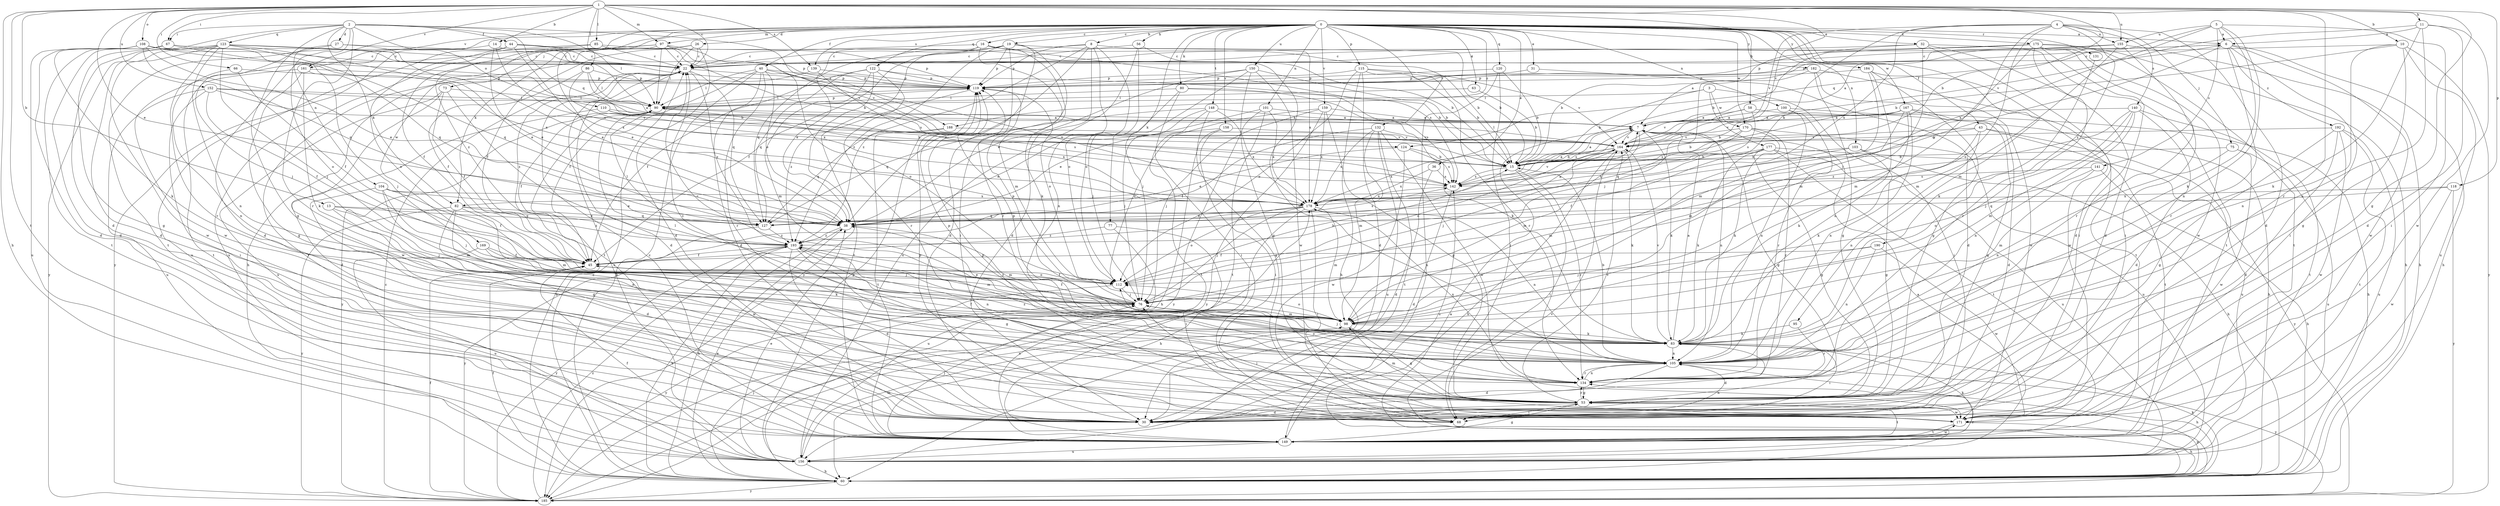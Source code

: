 strict digraph  {
0;
1;
2;
3;
4;
5;
6;
7;
8;
10;
11;
13;
14;
15;
16;
19;
22;
26;
27;
30;
31;
32;
36;
38;
40;
43;
44;
45;
53;
56;
58;
60;
63;
66;
67;
68;
73;
75;
76;
77;
80;
82;
83;
85;
86;
90;
95;
97;
98;
100;
101;
103;
104;
105;
108;
110;
112;
115;
118;
119;
120;
122;
123;
124;
127;
131;
132;
134;
139;
140;
141;
142;
148;
149;
150;
152;
155;
156;
158;
159;
161;
164;
167;
169;
170;
171;
175;
177;
178;
182;
184;
185;
188;
190;
192;
193;
0 -> 6  [label=a];
0 -> 8  [label=b];
0 -> 16  [label=c];
0 -> 19  [label=c];
0 -> 26  [label=d];
0 -> 31  [label=e];
0 -> 32  [label=e];
0 -> 36  [label=e];
0 -> 40  [label=f];
0 -> 43  [label=f];
0 -> 56  [label=h];
0 -> 63  [label=i];
0 -> 73  [label=j];
0 -> 77  [label=k];
0 -> 80  [label=k];
0 -> 82  [label=k];
0 -> 95  [label=m];
0 -> 97  [label=m];
0 -> 100  [label=n];
0 -> 101  [label=n];
0 -> 103  [label=n];
0 -> 115  [label=p];
0 -> 120  [label=q];
0 -> 122  [label=q];
0 -> 131  [label=r];
0 -> 132  [label=r];
0 -> 139  [label=s];
0 -> 148  [label=t];
0 -> 150  [label=u];
0 -> 158  [label=v];
0 -> 159  [label=v];
0 -> 161  [label=v];
0 -> 167  [label=w];
0 -> 169  [label=w];
0 -> 170  [label=w];
0 -> 175  [label=x];
0 -> 182  [label=y];
0 -> 184  [label=y];
0 -> 185  [label=y];
0 -> 188  [label=z];
1 -> 10  [label=b];
1 -> 11  [label=b];
1 -> 13  [label=b];
1 -> 14  [label=b];
1 -> 15  [label=b];
1 -> 22  [label=c];
1 -> 38  [label=e];
1 -> 53  [label=g];
1 -> 58  [label=h];
1 -> 60  [label=h];
1 -> 66  [label=i];
1 -> 67  [label=i];
1 -> 85  [label=l];
1 -> 86  [label=l];
1 -> 97  [label=m];
1 -> 108  [label=o];
1 -> 118  [label=p];
1 -> 134  [label=r];
1 -> 139  [label=s];
1 -> 149  [label=t];
1 -> 152  [label=u];
1 -> 155  [label=u];
1 -> 161  [label=v];
1 -> 164  [label=v];
2 -> 27  [label=d];
2 -> 30  [label=d];
2 -> 44  [label=f];
2 -> 53  [label=g];
2 -> 67  [label=i];
2 -> 82  [label=k];
2 -> 90  [label=l];
2 -> 104  [label=n];
2 -> 110  [label=o];
2 -> 123  [label=q];
2 -> 124  [label=q];
2 -> 134  [label=r];
2 -> 188  [label=z];
3 -> 15  [label=b];
3 -> 68  [label=i];
3 -> 90  [label=l];
3 -> 170  [label=w];
3 -> 177  [label=x];
4 -> 30  [label=d];
4 -> 75  [label=j];
4 -> 76  [label=j];
4 -> 82  [label=k];
4 -> 112  [label=o];
4 -> 140  [label=s];
4 -> 155  [label=u];
4 -> 164  [label=v];
4 -> 178  [label=x];
4 -> 190  [label=z];
5 -> 6  [label=a];
5 -> 68  [label=i];
5 -> 83  [label=k];
5 -> 105  [label=n];
5 -> 124  [label=q];
5 -> 141  [label=s];
5 -> 155  [label=u];
5 -> 178  [label=x];
6 -> 22  [label=c];
6 -> 60  [label=h];
6 -> 68  [label=i];
6 -> 119  [label=p];
6 -> 127  [label=q];
6 -> 134  [label=r];
6 -> 171  [label=w];
6 -> 192  [label=z];
7 -> 6  [label=a];
7 -> 53  [label=g];
7 -> 83  [label=k];
7 -> 98  [label=m];
7 -> 105  [label=n];
7 -> 142  [label=s];
7 -> 164  [label=v];
8 -> 15  [label=b];
8 -> 22  [label=c];
8 -> 30  [label=d];
8 -> 38  [label=e];
8 -> 105  [label=n];
8 -> 112  [label=o];
8 -> 119  [label=p];
8 -> 193  [label=z];
10 -> 15  [label=b];
10 -> 22  [label=c];
10 -> 53  [label=g];
10 -> 105  [label=n];
10 -> 156  [label=u];
10 -> 185  [label=y];
11 -> 6  [label=a];
11 -> 30  [label=d];
11 -> 83  [label=k];
11 -> 105  [label=n];
11 -> 164  [label=v];
11 -> 171  [label=w];
13 -> 38  [label=e];
13 -> 76  [label=j];
13 -> 105  [label=n];
13 -> 127  [label=q];
14 -> 22  [label=c];
14 -> 38  [label=e];
14 -> 76  [label=j];
14 -> 90  [label=l];
14 -> 142  [label=s];
15 -> 7  [label=a];
15 -> 68  [label=i];
15 -> 134  [label=r];
15 -> 142  [label=s];
16 -> 15  [label=b];
16 -> 22  [label=c];
16 -> 38  [label=e];
16 -> 83  [label=k];
16 -> 98  [label=m];
16 -> 142  [label=s];
16 -> 185  [label=y];
19 -> 22  [label=c];
19 -> 30  [label=d];
19 -> 45  [label=f];
19 -> 68  [label=i];
19 -> 119  [label=p];
19 -> 127  [label=q];
19 -> 134  [label=r];
19 -> 178  [label=x];
19 -> 193  [label=z];
22 -> 30  [label=d];
22 -> 119  [label=p];
22 -> 127  [label=q];
22 -> 149  [label=t];
22 -> 193  [label=z];
26 -> 22  [label=c];
26 -> 30  [label=d];
26 -> 45  [label=f];
26 -> 60  [label=h];
26 -> 90  [label=l];
27 -> 22  [label=c];
27 -> 38  [label=e];
27 -> 112  [label=o];
27 -> 149  [label=t];
31 -> 30  [label=d];
31 -> 119  [label=p];
32 -> 15  [label=b];
32 -> 22  [label=c];
32 -> 30  [label=d];
32 -> 68  [label=i];
32 -> 98  [label=m];
32 -> 149  [label=t];
36 -> 30  [label=d];
36 -> 142  [label=s];
36 -> 178  [label=x];
38 -> 7  [label=a];
38 -> 60  [label=h];
38 -> 98  [label=m];
38 -> 142  [label=s];
38 -> 193  [label=z];
40 -> 30  [label=d];
40 -> 38  [label=e];
40 -> 45  [label=f];
40 -> 60  [label=h];
40 -> 90  [label=l];
40 -> 112  [label=o];
40 -> 119  [label=p];
40 -> 134  [label=r];
40 -> 178  [label=x];
43 -> 83  [label=k];
43 -> 105  [label=n];
43 -> 142  [label=s];
43 -> 149  [label=t];
43 -> 156  [label=u];
43 -> 164  [label=v];
44 -> 22  [label=c];
44 -> 30  [label=d];
44 -> 112  [label=o];
44 -> 119  [label=p];
44 -> 156  [label=u];
44 -> 164  [label=v];
44 -> 178  [label=x];
45 -> 112  [label=o];
53 -> 30  [label=d];
53 -> 68  [label=i];
53 -> 98  [label=m];
53 -> 134  [label=r];
53 -> 149  [label=t];
53 -> 164  [label=v];
53 -> 171  [label=w];
56 -> 22  [label=c];
56 -> 105  [label=n];
56 -> 112  [label=o];
56 -> 156  [label=u];
58 -> 7  [label=a];
58 -> 60  [label=h];
58 -> 142  [label=s];
58 -> 164  [label=v];
60 -> 22  [label=c];
60 -> 38  [label=e];
60 -> 45  [label=f];
60 -> 53  [label=g];
60 -> 76  [label=j];
60 -> 83  [label=k];
60 -> 164  [label=v];
60 -> 185  [label=y];
63 -> 15  [label=b];
63 -> 90  [label=l];
66 -> 45  [label=f];
66 -> 105  [label=n];
66 -> 119  [label=p];
67 -> 22  [label=c];
67 -> 30  [label=d];
67 -> 53  [label=g];
67 -> 127  [label=q];
67 -> 149  [label=t];
68 -> 105  [label=n];
68 -> 119  [label=p];
73 -> 45  [label=f];
73 -> 90  [label=l];
73 -> 156  [label=u];
73 -> 171  [label=w];
73 -> 193  [label=z];
75 -> 15  [label=b];
75 -> 105  [label=n];
75 -> 156  [label=u];
75 -> 171  [label=w];
76 -> 45  [label=f];
76 -> 98  [label=m];
76 -> 119  [label=p];
76 -> 193  [label=z];
77 -> 68  [label=i];
77 -> 156  [label=u];
77 -> 193  [label=z];
80 -> 68  [label=i];
80 -> 76  [label=j];
80 -> 83  [label=k];
80 -> 90  [label=l];
80 -> 142  [label=s];
82 -> 30  [label=d];
82 -> 98  [label=m];
82 -> 127  [label=q];
82 -> 171  [label=w];
82 -> 185  [label=y];
82 -> 193  [label=z];
83 -> 7  [label=a];
83 -> 30  [label=d];
83 -> 45  [label=f];
83 -> 68  [label=i];
83 -> 76  [label=j];
83 -> 90  [label=l];
83 -> 105  [label=n];
83 -> 119  [label=p];
83 -> 164  [label=v];
85 -> 15  [label=b];
85 -> 22  [label=c];
85 -> 156  [label=u];
85 -> 193  [label=z];
86 -> 15  [label=b];
86 -> 45  [label=f];
86 -> 90  [label=l];
86 -> 119  [label=p];
86 -> 178  [label=x];
90 -> 7  [label=a];
90 -> 45  [label=f];
90 -> 60  [label=h];
90 -> 119  [label=p];
90 -> 178  [label=x];
90 -> 185  [label=y];
95 -> 83  [label=k];
95 -> 134  [label=r];
97 -> 15  [label=b];
97 -> 22  [label=c];
97 -> 38  [label=e];
97 -> 45  [label=f];
97 -> 90  [label=l];
97 -> 119  [label=p];
97 -> 164  [label=v];
97 -> 171  [label=w];
98 -> 22  [label=c];
98 -> 38  [label=e];
98 -> 53  [label=g];
98 -> 83  [label=k];
98 -> 112  [label=o];
100 -> 7  [label=a];
100 -> 60  [label=h];
100 -> 105  [label=n];
100 -> 134  [label=r];
101 -> 7  [label=a];
101 -> 38  [label=e];
101 -> 149  [label=t];
101 -> 178  [label=x];
101 -> 185  [label=y];
103 -> 15  [label=b];
103 -> 53  [label=g];
103 -> 60  [label=h];
103 -> 98  [label=m];
104 -> 38  [label=e];
104 -> 45  [label=f];
104 -> 53  [label=g];
104 -> 76  [label=j];
104 -> 98  [label=m];
104 -> 178  [label=x];
105 -> 15  [label=b];
105 -> 22  [label=c];
105 -> 30  [label=d];
105 -> 60  [label=h];
105 -> 119  [label=p];
105 -> 134  [label=r];
105 -> 185  [label=y];
105 -> 193  [label=z];
108 -> 22  [label=c];
108 -> 30  [label=d];
108 -> 38  [label=e];
108 -> 83  [label=k];
108 -> 127  [label=q];
108 -> 156  [label=u];
108 -> 164  [label=v];
108 -> 178  [label=x];
110 -> 7  [label=a];
110 -> 15  [label=b];
110 -> 30  [label=d];
110 -> 142  [label=s];
112 -> 15  [label=b];
112 -> 45  [label=f];
112 -> 76  [label=j];
112 -> 185  [label=y];
115 -> 15  [label=b];
115 -> 30  [label=d];
115 -> 60  [label=h];
115 -> 112  [label=o];
115 -> 119  [label=p];
115 -> 134  [label=r];
115 -> 164  [label=v];
118 -> 127  [label=q];
118 -> 171  [label=w];
118 -> 178  [label=x];
118 -> 185  [label=y];
119 -> 90  [label=l];
119 -> 112  [label=o];
119 -> 193  [label=z];
120 -> 15  [label=b];
120 -> 68  [label=i];
120 -> 119  [label=p];
120 -> 156  [label=u];
122 -> 15  [label=b];
122 -> 45  [label=f];
122 -> 98  [label=m];
122 -> 119  [label=p];
122 -> 127  [label=q];
122 -> 134  [label=r];
122 -> 149  [label=t];
123 -> 22  [label=c];
123 -> 30  [label=d];
123 -> 38  [label=e];
123 -> 76  [label=j];
123 -> 105  [label=n];
123 -> 119  [label=p];
123 -> 127  [label=q];
123 -> 134  [label=r];
123 -> 171  [label=w];
123 -> 185  [label=y];
124 -> 15  [label=b];
124 -> 38  [label=e];
124 -> 142  [label=s];
124 -> 171  [label=w];
127 -> 185  [label=y];
127 -> 193  [label=z];
131 -> 83  [label=k];
132 -> 45  [label=f];
132 -> 98  [label=m];
132 -> 149  [label=t];
132 -> 156  [label=u];
132 -> 164  [label=v];
132 -> 171  [label=w];
132 -> 178  [label=x];
134 -> 53  [label=g];
134 -> 105  [label=n];
134 -> 112  [label=o];
134 -> 178  [label=x];
139 -> 119  [label=p];
139 -> 142  [label=s];
139 -> 149  [label=t];
140 -> 7  [label=a];
140 -> 30  [label=d];
140 -> 76  [label=j];
140 -> 98  [label=m];
140 -> 105  [label=n];
140 -> 149  [label=t];
140 -> 193  [label=z];
141 -> 60  [label=h];
141 -> 98  [label=m];
141 -> 112  [label=o];
141 -> 142  [label=s];
142 -> 7  [label=a];
142 -> 30  [label=d];
142 -> 164  [label=v];
142 -> 178  [label=x];
148 -> 7  [label=a];
148 -> 53  [label=g];
148 -> 76  [label=j];
148 -> 127  [label=q];
148 -> 149  [label=t];
148 -> 178  [label=x];
149 -> 22  [label=c];
149 -> 53  [label=g];
149 -> 76  [label=j];
149 -> 83  [label=k];
149 -> 142  [label=s];
149 -> 156  [label=u];
149 -> 171  [label=w];
150 -> 15  [label=b];
150 -> 38  [label=e];
150 -> 53  [label=g];
150 -> 76  [label=j];
150 -> 119  [label=p];
150 -> 171  [label=w];
152 -> 7  [label=a];
152 -> 45  [label=f];
152 -> 68  [label=i];
152 -> 90  [label=l];
152 -> 156  [label=u];
152 -> 164  [label=v];
155 -> 7  [label=a];
155 -> 22  [label=c];
155 -> 60  [label=h];
155 -> 98  [label=m];
155 -> 134  [label=r];
156 -> 7  [label=a];
156 -> 22  [label=c];
156 -> 38  [label=e];
156 -> 45  [label=f];
156 -> 60  [label=h];
156 -> 98  [label=m];
156 -> 119  [label=p];
156 -> 134  [label=r];
158 -> 38  [label=e];
158 -> 60  [label=h];
158 -> 68  [label=i];
158 -> 164  [label=v];
159 -> 7  [label=a];
159 -> 53  [label=g];
159 -> 76  [label=j];
159 -> 112  [label=o];
159 -> 178  [label=x];
159 -> 185  [label=y];
161 -> 53  [label=g];
161 -> 76  [label=j];
161 -> 83  [label=k];
161 -> 119  [label=p];
161 -> 149  [label=t];
164 -> 15  [label=b];
164 -> 60  [label=h];
164 -> 76  [label=j];
164 -> 83  [label=k];
164 -> 90  [label=l];
164 -> 112  [label=o];
164 -> 178  [label=x];
167 -> 7  [label=a];
167 -> 15  [label=b];
167 -> 30  [label=d];
167 -> 53  [label=g];
167 -> 83  [label=k];
167 -> 98  [label=m];
167 -> 105  [label=n];
167 -> 164  [label=v];
169 -> 45  [label=f];
169 -> 76  [label=j];
169 -> 83  [label=k];
169 -> 156  [label=u];
170 -> 15  [label=b];
170 -> 83  [label=k];
170 -> 127  [label=q];
170 -> 134  [label=r];
170 -> 156  [label=u];
170 -> 164  [label=v];
171 -> 60  [label=h];
171 -> 76  [label=j];
171 -> 119  [label=p];
171 -> 149  [label=t];
175 -> 15  [label=b];
175 -> 22  [label=c];
175 -> 30  [label=d];
175 -> 60  [label=h];
175 -> 68  [label=i];
175 -> 98  [label=m];
175 -> 119  [label=p];
175 -> 134  [label=r];
175 -> 149  [label=t];
175 -> 171  [label=w];
177 -> 15  [label=b];
177 -> 45  [label=f];
177 -> 53  [label=g];
177 -> 83  [label=k];
177 -> 149  [label=t];
177 -> 156  [label=u];
177 -> 178  [label=x];
177 -> 185  [label=y];
178 -> 38  [label=e];
178 -> 60  [label=h];
178 -> 68  [label=i];
178 -> 76  [label=j];
178 -> 98  [label=m];
178 -> 105  [label=n];
178 -> 112  [label=o];
178 -> 127  [label=q];
182 -> 53  [label=g];
182 -> 76  [label=j];
182 -> 119  [label=p];
182 -> 149  [label=t];
182 -> 171  [label=w];
184 -> 53  [label=g];
184 -> 98  [label=m];
184 -> 105  [label=n];
184 -> 119  [label=p];
184 -> 171  [label=w];
185 -> 7  [label=a];
185 -> 22  [label=c];
185 -> 45  [label=f];
185 -> 178  [label=x];
185 -> 193  [label=z];
188 -> 127  [label=q];
188 -> 149  [label=t];
188 -> 164  [label=v];
190 -> 45  [label=f];
190 -> 76  [label=j];
190 -> 105  [label=n];
190 -> 171  [label=w];
192 -> 30  [label=d];
192 -> 53  [label=g];
192 -> 149  [label=t];
192 -> 156  [label=u];
192 -> 164  [label=v];
192 -> 171  [label=w];
193 -> 30  [label=d];
193 -> 45  [label=f];
193 -> 53  [label=g];
193 -> 60  [label=h];
193 -> 90  [label=l];
193 -> 98  [label=m];
193 -> 105  [label=n];
193 -> 185  [label=y];
}
